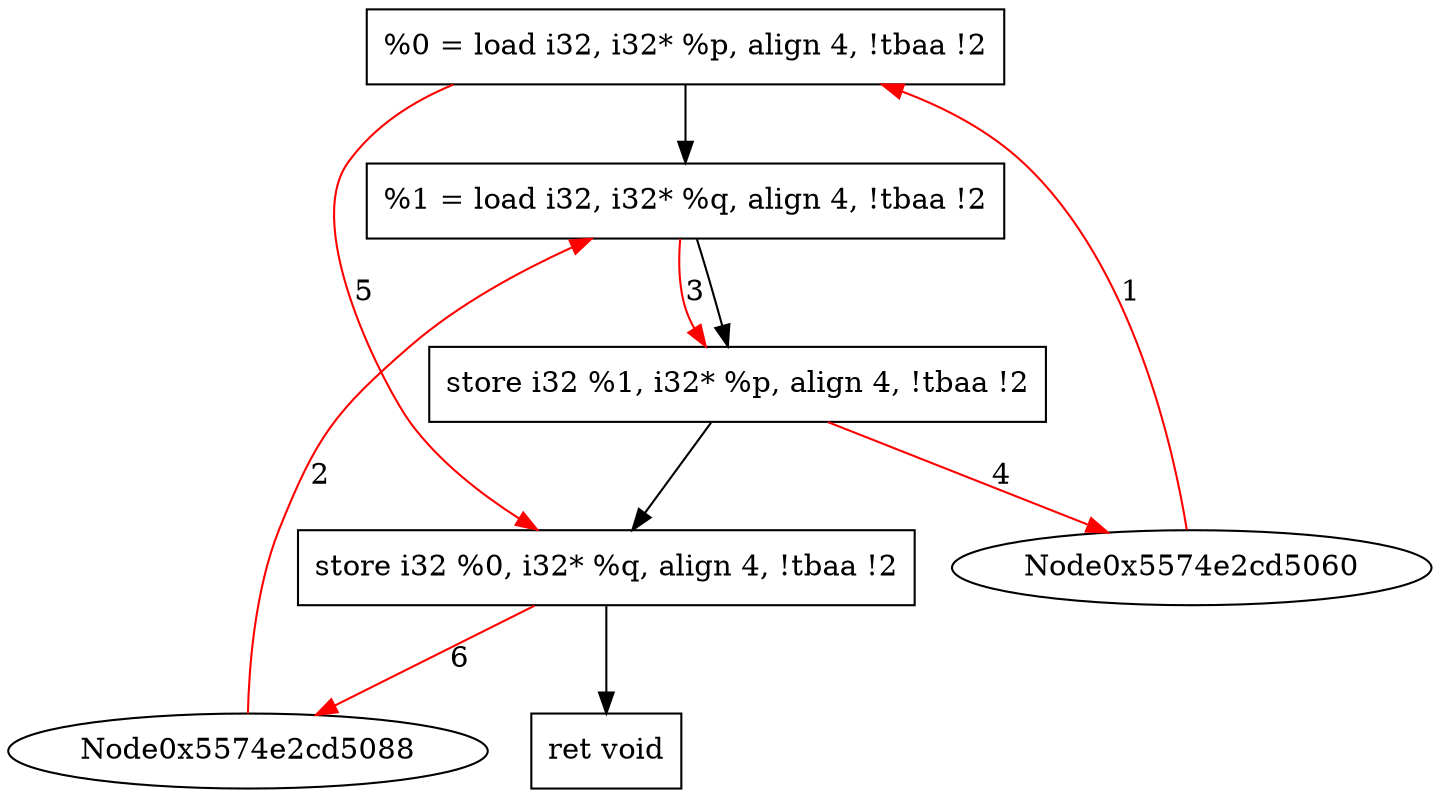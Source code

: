 digraph "CDFG for'func' function" {
	Node0x5574e2cd5248[shape=record, label="  %0 = load i32, i32* %p, align 4, !tbaa !2"]
	Node0x5574e2cd6158[shape=record, label="  %1 = load i32, i32* %q, align 4, !tbaa !2"]
	Node0x5574e2cd6800[shape=record, label="  store i32 %1, i32* %p, align 4, !tbaa !2"]
	Node0x5574e2cd6880[shape=record, label="  store i32 %0, i32* %q, align 4, !tbaa !2"]
	Node0x5574e2cd68d0[shape=record, label="  ret void"]
	Node0x5574e2cd5248 -> Node0x5574e2cd6158
	Node0x5574e2cd6158 -> Node0x5574e2cd6800
	Node0x5574e2cd6800 -> Node0x5574e2cd6880
	Node0x5574e2cd6880 -> Node0x5574e2cd68d0
edge [color=red]
	Node0x5574e2cd5060 -> Node0x5574e2cd5248[label="1"]
	Node0x5574e2cd5088 -> Node0x5574e2cd6158[label="2"]
	Node0x5574e2cd6158 -> Node0x5574e2cd6800[label="3"]
	Node0x5574e2cd6800 -> Node0x5574e2cd5060[label="4"]
	Node0x5574e2cd5248 -> Node0x5574e2cd6880[label="5"]
	Node0x5574e2cd6880 -> Node0x5574e2cd5088[label="6"]
}
